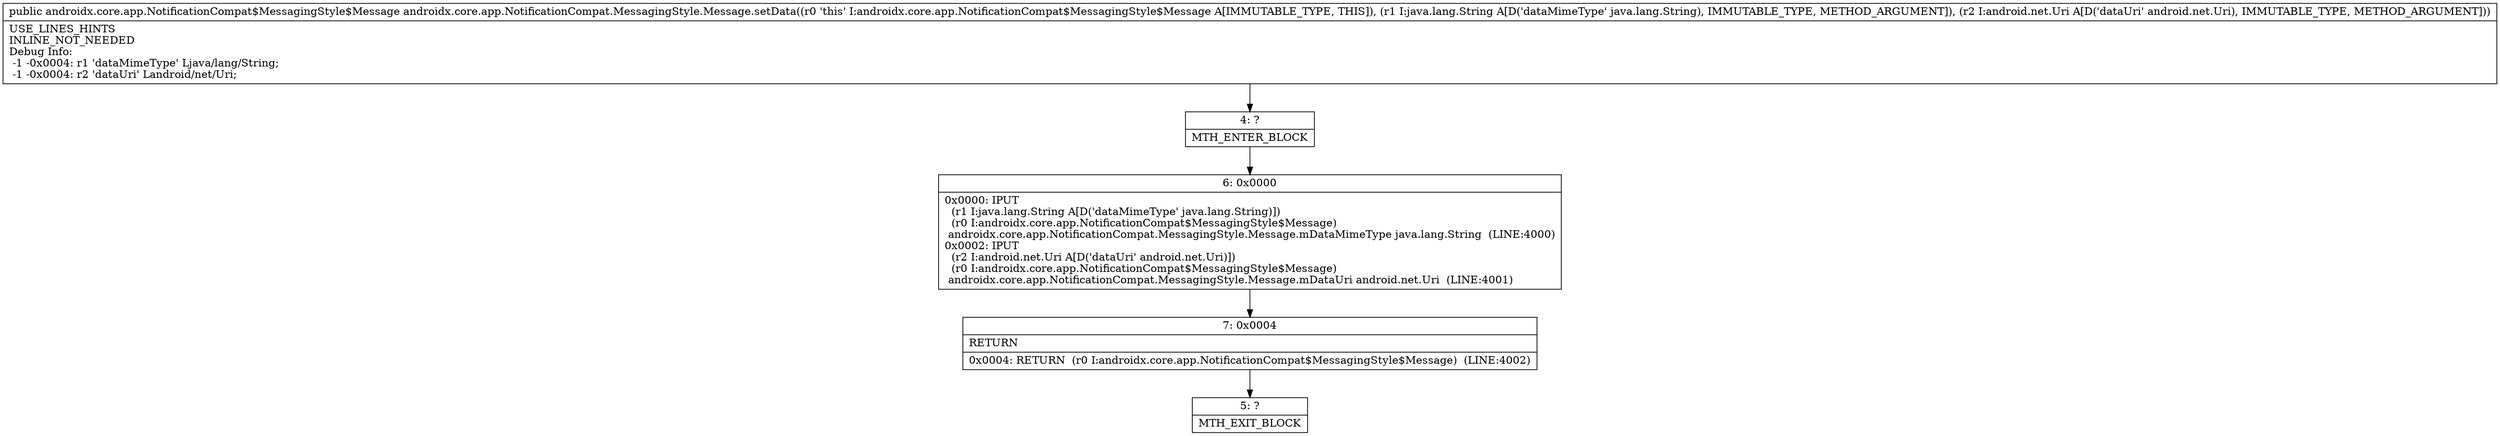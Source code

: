digraph "CFG forandroidx.core.app.NotificationCompat.MessagingStyle.Message.setData(Ljava\/lang\/String;Landroid\/net\/Uri;)Landroidx\/core\/app\/NotificationCompat$MessagingStyle$Message;" {
Node_4 [shape=record,label="{4\:\ ?|MTH_ENTER_BLOCK\l}"];
Node_6 [shape=record,label="{6\:\ 0x0000|0x0000: IPUT  \l  (r1 I:java.lang.String A[D('dataMimeType' java.lang.String)])\l  (r0 I:androidx.core.app.NotificationCompat$MessagingStyle$Message)\l androidx.core.app.NotificationCompat.MessagingStyle.Message.mDataMimeType java.lang.String  (LINE:4000)\l0x0002: IPUT  \l  (r2 I:android.net.Uri A[D('dataUri' android.net.Uri)])\l  (r0 I:androidx.core.app.NotificationCompat$MessagingStyle$Message)\l androidx.core.app.NotificationCompat.MessagingStyle.Message.mDataUri android.net.Uri  (LINE:4001)\l}"];
Node_7 [shape=record,label="{7\:\ 0x0004|RETURN\l|0x0004: RETURN  (r0 I:androidx.core.app.NotificationCompat$MessagingStyle$Message)  (LINE:4002)\l}"];
Node_5 [shape=record,label="{5\:\ ?|MTH_EXIT_BLOCK\l}"];
MethodNode[shape=record,label="{public androidx.core.app.NotificationCompat$MessagingStyle$Message androidx.core.app.NotificationCompat.MessagingStyle.Message.setData((r0 'this' I:androidx.core.app.NotificationCompat$MessagingStyle$Message A[IMMUTABLE_TYPE, THIS]), (r1 I:java.lang.String A[D('dataMimeType' java.lang.String), IMMUTABLE_TYPE, METHOD_ARGUMENT]), (r2 I:android.net.Uri A[D('dataUri' android.net.Uri), IMMUTABLE_TYPE, METHOD_ARGUMENT]))  | USE_LINES_HINTS\lINLINE_NOT_NEEDED\lDebug Info:\l  \-1 \-0x0004: r1 'dataMimeType' Ljava\/lang\/String;\l  \-1 \-0x0004: r2 'dataUri' Landroid\/net\/Uri;\l}"];
MethodNode -> Node_4;Node_4 -> Node_6;
Node_6 -> Node_7;
Node_7 -> Node_5;
}


